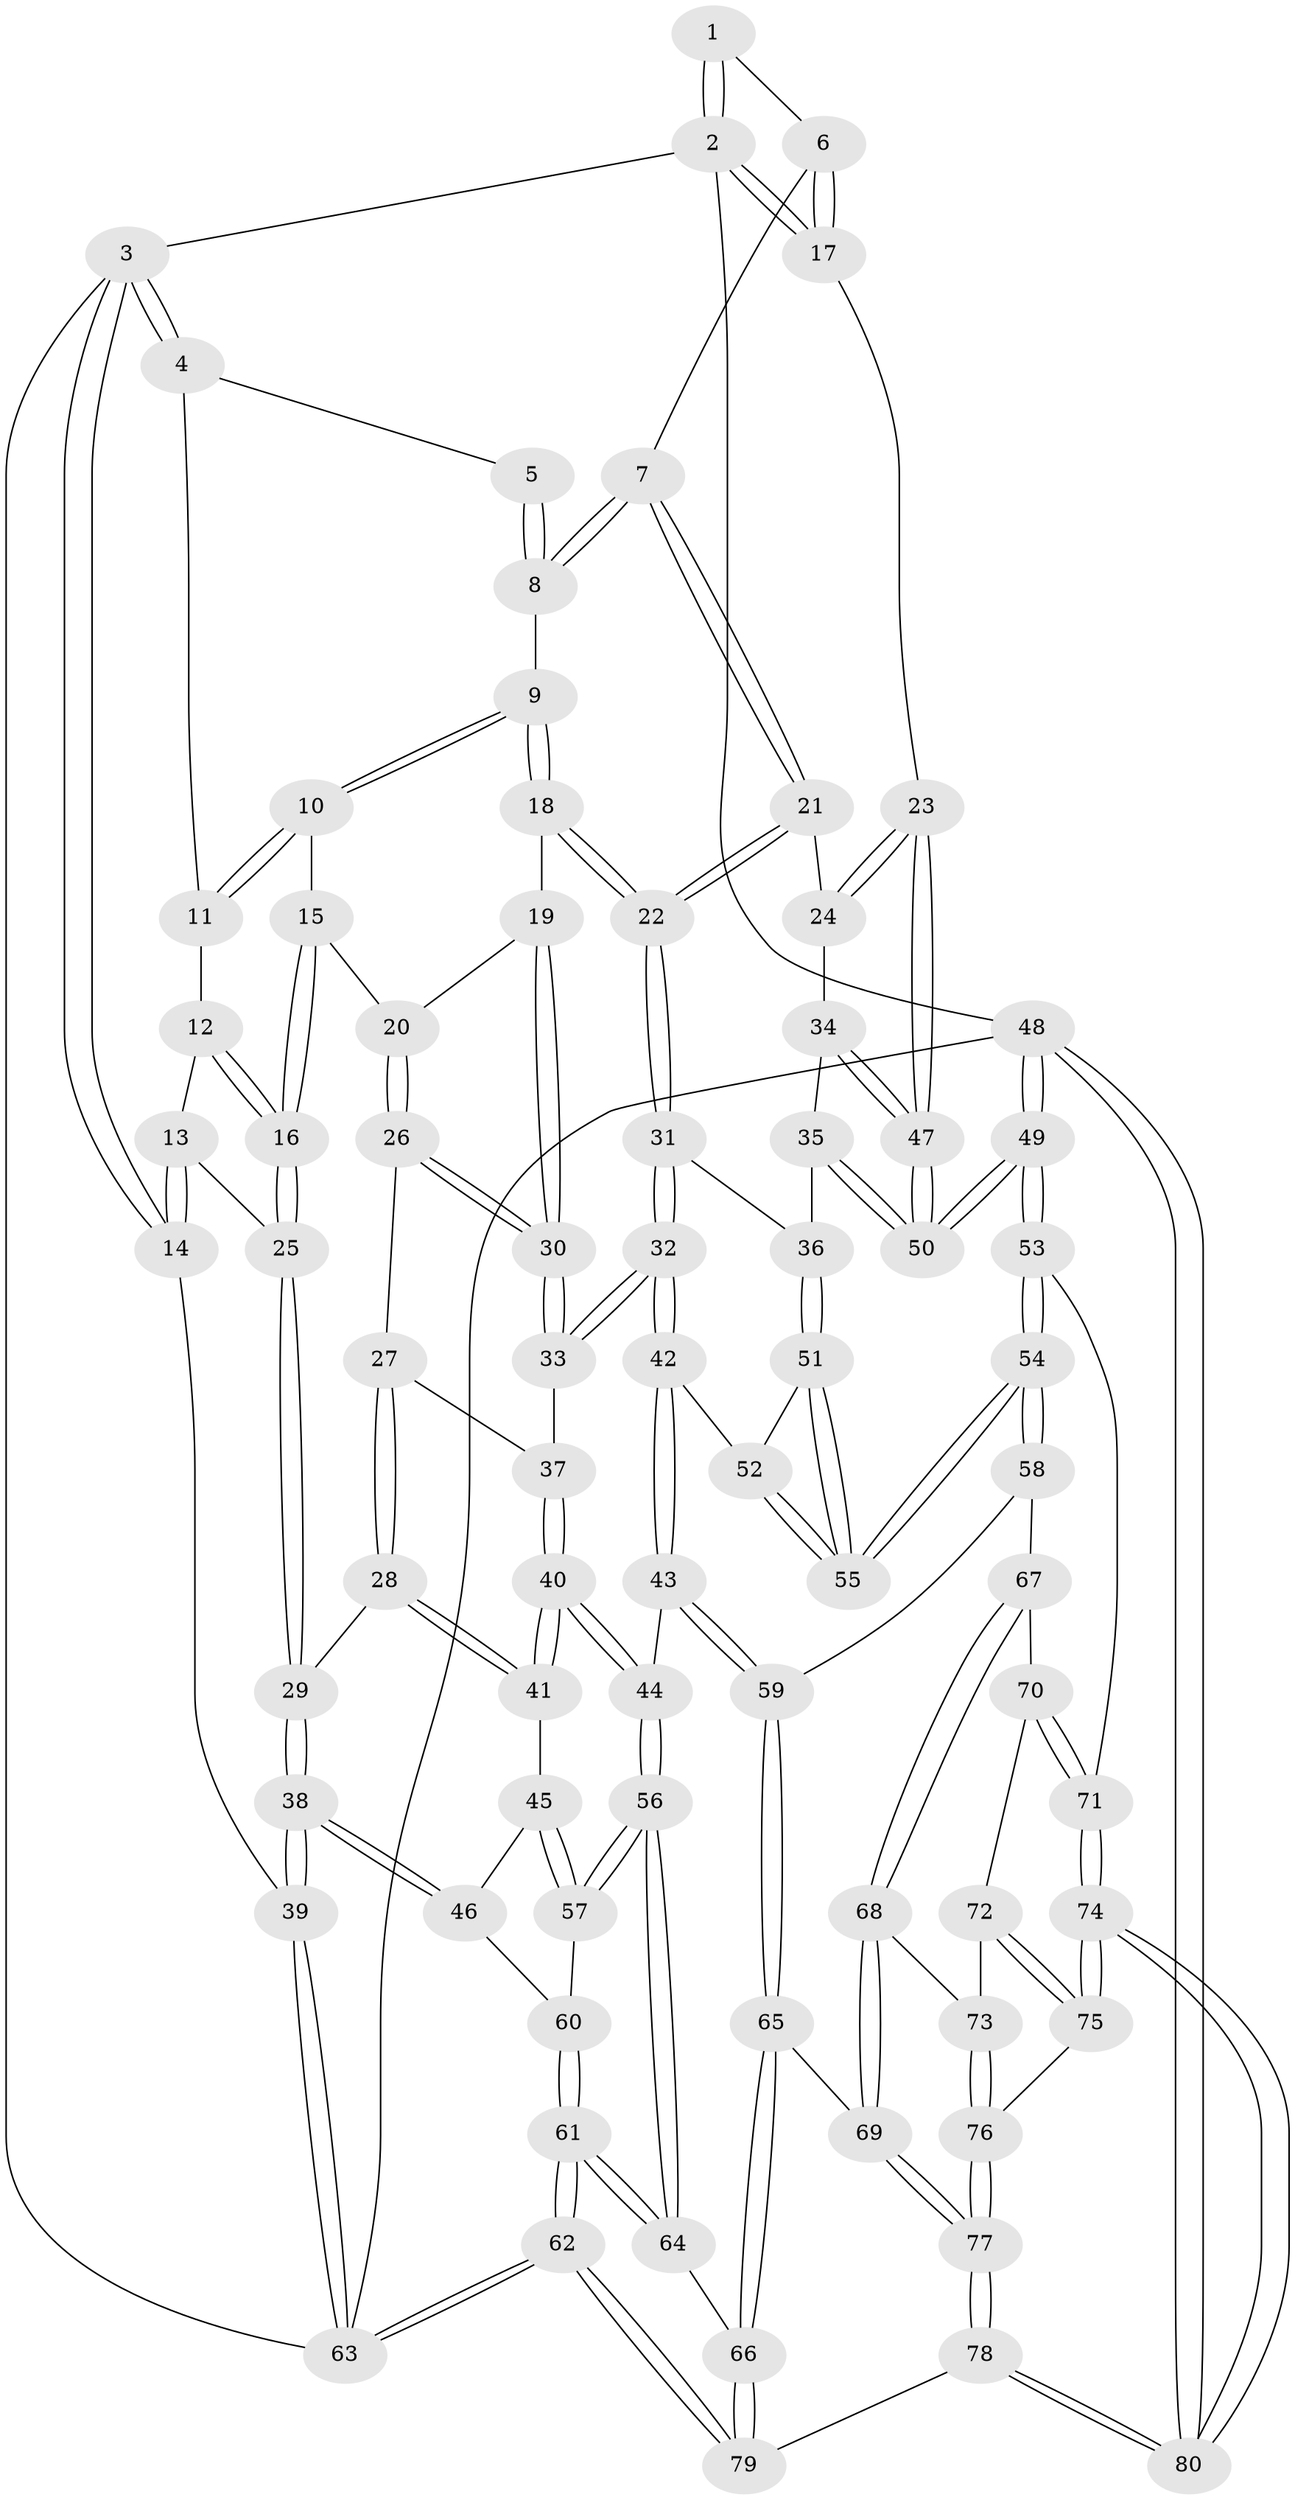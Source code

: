 // coarse degree distribution, {3: 0.10714285714285714, 6: 0.17857142857142858, 4: 0.32142857142857145, 5: 0.39285714285714285}
// Generated by graph-tools (version 1.1) at 2025/21/03/04/25 18:21:14]
// undirected, 80 vertices, 197 edges
graph export_dot {
graph [start="1"]
  node [color=gray90,style=filled];
  1 [pos="+0.597125177366248+0"];
  2 [pos="+1+0"];
  3 [pos="+0+0"];
  4 [pos="+0.22473571156277639+0"];
  5 [pos="+0.43328795132184517+0"];
  6 [pos="+0.6692855844402481+0.1529009163459802"];
  7 [pos="+0.6604799991287426+0.176585028608098"];
  8 [pos="+0.5090249254680027+0.13891901420277136"];
  9 [pos="+0.47561699734915364+0.1889935268507293"];
  10 [pos="+0.31532153259227813+0.16330229188029305"];
  11 [pos="+0.22627091206885544+0"];
  12 [pos="+0.21292700358215105+0"];
  13 [pos="+0.06291395178447932+0.22148569425809936"];
  14 [pos="+0+0.23652729936650008"];
  15 [pos="+0.3145173899731923+0.17348971284176085"];
  16 [pos="+0.17271656075591796+0.30938858897760263"];
  17 [pos="+1+0"];
  18 [pos="+0.4734967413282551+0.27309332126987657"];
  19 [pos="+0.46773455242635653+0.28119275618980183"];
  20 [pos="+0.3427914098220545+0.2645070057273107"];
  21 [pos="+0.6886596063713393+0.26038995855218366"];
  22 [pos="+0.6765147327329664+0.28634326800484394"];
  23 [pos="+1+0"];
  24 [pos="+0.8171987015108961+0.2436580468892582"];
  25 [pos="+0.1709553424831749+0.31311664759712765"];
  26 [pos="+0.3088842383728046+0.3278699763271552"];
  27 [pos="+0.30560320761118154+0.33196926065730215"];
  28 [pos="+0.22440713847063906+0.36408752808851774"];
  29 [pos="+0.1723413540431639+0.3197602239712997"];
  30 [pos="+0.4640765267925665+0.33769341159079197"];
  31 [pos="+0.6713506715020494+0.38231724304477394"];
  32 [pos="+0.57494484220633+0.49182544666439326"];
  33 [pos="+0.46772399536821063+0.373059222692939"];
  34 [pos="+0.8518710800301017+0.4042371783230721"];
  35 [pos="+0.8262591466720973+0.4339981803602598"];
  36 [pos="+0.8128509954046806+0.4380340848449746"];
  37 [pos="+0.38655164059077285+0.40076961183858806"];
  38 [pos="+0+0.495253517265886"];
  39 [pos="+0+0.48994046796163343"];
  40 [pos="+0.3124605995445304+0.5504494585975432"];
  41 [pos="+0.24127962489539737+0.4978827867323185"];
  42 [pos="+0.5674765019392711+0.5373895139349971"];
  43 [pos="+0.4487341930325419+0.6269783851495976"];
  44 [pos="+0.3630659993162944+0.6230308033630226"];
  45 [pos="+0.08653383105865685+0.5395881397255458"];
  46 [pos="+0+0.5343259922301047"];
  47 [pos="+1+0.26952733376544885"];
  48 [pos="+1+1"];
  49 [pos="+1+0.7188919369368841"];
  50 [pos="+1+0.6766816724189002"];
  51 [pos="+0.7999290259256104+0.5010310342532629"];
  52 [pos="+0.5717614930150787+0.5399973603908965"];
  53 [pos="+0.8475928554942688+0.7428327261072464"];
  54 [pos="+0.8035778022670393+0.7066348922972641"];
  55 [pos="+0.797670939394401+0.6988560187034197"];
  56 [pos="+0.2617333251209143+0.7397046682460863"];
  57 [pos="+0.1952500753011216+0.6993619331255404"];
  58 [pos="+0.5351838327401557+0.7719700717905934"];
  59 [pos="+0.4852996349810549+0.708430223267088"];
  60 [pos="+0.06076709908849274+0.6818792259537056"];
  61 [pos="+0.042579682486956705+0.9510291525105818"];
  62 [pos="+0+1"];
  63 [pos="+0+1"];
  64 [pos="+0.2541797488240506+0.7677384085708242"];
  65 [pos="+0.38837673083115737+0.8906594778231074"];
  66 [pos="+0.37016355701574316+0.8957536475699894"];
  67 [pos="+0.5395230057577175+0.7918163875374991"];
  68 [pos="+0.5273345512047424+0.8495827582830525"];
  69 [pos="+0.4712405625181762+0.8977915049615554"];
  70 [pos="+0.6405069410082606+0.8390746582322829"];
  71 [pos="+0.8042632099954077+0.8112330556354654"];
  72 [pos="+0.6160232008244793+0.895310019838252"];
  73 [pos="+0.5689940505424282+0.8959568466747411"];
  74 [pos="+0.7606672842520404+0.9569658611715106"];
  75 [pos="+0.6336580991286861+0.9147988723121162"];
  76 [pos="+0.56412150585681+1"];
  77 [pos="+0.5433350281188111+1"];
  78 [pos="+0.5491657969527574+1"];
  79 [pos="+0.29182886305280215+1"];
  80 [pos="+0.7507477637492813+1"];
  1 -- 2;
  1 -- 2;
  1 -- 6;
  2 -- 3;
  2 -- 17;
  2 -- 17;
  2 -- 48;
  3 -- 4;
  3 -- 4;
  3 -- 14;
  3 -- 14;
  3 -- 63;
  4 -- 5;
  4 -- 11;
  5 -- 8;
  5 -- 8;
  6 -- 7;
  6 -- 17;
  6 -- 17;
  7 -- 8;
  7 -- 8;
  7 -- 21;
  7 -- 21;
  8 -- 9;
  9 -- 10;
  9 -- 10;
  9 -- 18;
  9 -- 18;
  10 -- 11;
  10 -- 11;
  10 -- 15;
  11 -- 12;
  12 -- 13;
  12 -- 16;
  12 -- 16;
  13 -- 14;
  13 -- 14;
  13 -- 25;
  14 -- 39;
  15 -- 16;
  15 -- 16;
  15 -- 20;
  16 -- 25;
  16 -- 25;
  17 -- 23;
  18 -- 19;
  18 -- 22;
  18 -- 22;
  19 -- 20;
  19 -- 30;
  19 -- 30;
  20 -- 26;
  20 -- 26;
  21 -- 22;
  21 -- 22;
  21 -- 24;
  22 -- 31;
  22 -- 31;
  23 -- 24;
  23 -- 24;
  23 -- 47;
  23 -- 47;
  24 -- 34;
  25 -- 29;
  25 -- 29;
  26 -- 27;
  26 -- 30;
  26 -- 30;
  27 -- 28;
  27 -- 28;
  27 -- 37;
  28 -- 29;
  28 -- 41;
  28 -- 41;
  29 -- 38;
  29 -- 38;
  30 -- 33;
  30 -- 33;
  31 -- 32;
  31 -- 32;
  31 -- 36;
  32 -- 33;
  32 -- 33;
  32 -- 42;
  32 -- 42;
  33 -- 37;
  34 -- 35;
  34 -- 47;
  34 -- 47;
  35 -- 36;
  35 -- 50;
  35 -- 50;
  36 -- 51;
  36 -- 51;
  37 -- 40;
  37 -- 40;
  38 -- 39;
  38 -- 39;
  38 -- 46;
  38 -- 46;
  39 -- 63;
  39 -- 63;
  40 -- 41;
  40 -- 41;
  40 -- 44;
  40 -- 44;
  41 -- 45;
  42 -- 43;
  42 -- 43;
  42 -- 52;
  43 -- 44;
  43 -- 59;
  43 -- 59;
  44 -- 56;
  44 -- 56;
  45 -- 46;
  45 -- 57;
  45 -- 57;
  46 -- 60;
  47 -- 50;
  47 -- 50;
  48 -- 49;
  48 -- 49;
  48 -- 80;
  48 -- 80;
  48 -- 63;
  49 -- 50;
  49 -- 50;
  49 -- 53;
  49 -- 53;
  51 -- 52;
  51 -- 55;
  51 -- 55;
  52 -- 55;
  52 -- 55;
  53 -- 54;
  53 -- 54;
  53 -- 71;
  54 -- 55;
  54 -- 55;
  54 -- 58;
  54 -- 58;
  56 -- 57;
  56 -- 57;
  56 -- 64;
  56 -- 64;
  57 -- 60;
  58 -- 59;
  58 -- 67;
  59 -- 65;
  59 -- 65;
  60 -- 61;
  60 -- 61;
  61 -- 62;
  61 -- 62;
  61 -- 64;
  61 -- 64;
  62 -- 63;
  62 -- 63;
  62 -- 79;
  62 -- 79;
  64 -- 66;
  65 -- 66;
  65 -- 66;
  65 -- 69;
  66 -- 79;
  66 -- 79;
  67 -- 68;
  67 -- 68;
  67 -- 70;
  68 -- 69;
  68 -- 69;
  68 -- 73;
  69 -- 77;
  69 -- 77;
  70 -- 71;
  70 -- 71;
  70 -- 72;
  71 -- 74;
  71 -- 74;
  72 -- 73;
  72 -- 75;
  72 -- 75;
  73 -- 76;
  73 -- 76;
  74 -- 75;
  74 -- 75;
  74 -- 80;
  74 -- 80;
  75 -- 76;
  76 -- 77;
  76 -- 77;
  77 -- 78;
  77 -- 78;
  78 -- 79;
  78 -- 80;
  78 -- 80;
}
